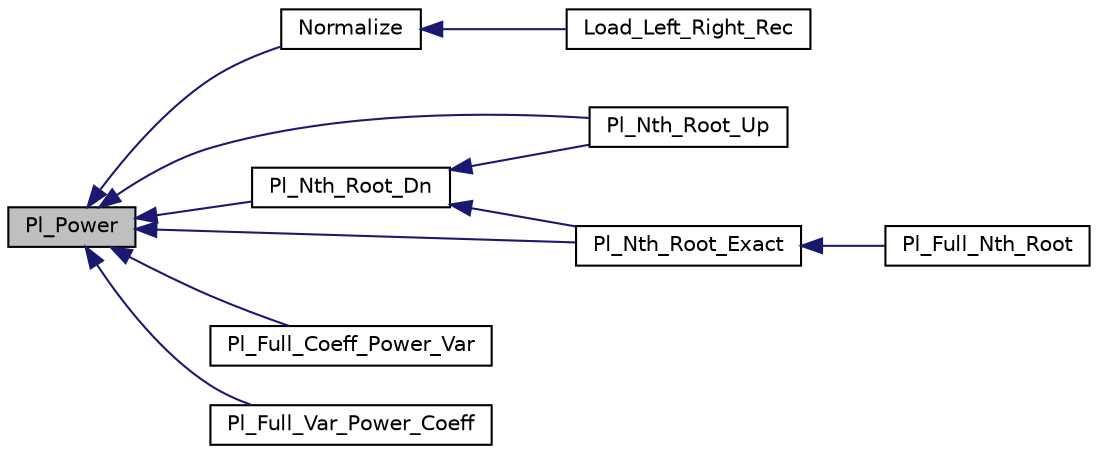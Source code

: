 digraph "Pl_Power"
{
  edge [fontname="Helvetica",fontsize="10",labelfontname="Helvetica",labelfontsize="10"];
  node [fontname="Helvetica",fontsize="10",shape=record];
  rankdir="LR";
  Node1 [label="Pl_Power",height=0.2,width=0.4,color="black", fillcolor="grey75", style="filled", fontcolor="black"];
  Node1 -> Node2 [dir="back",color="midnightblue",fontsize="10",style="solid",fontname="Helvetica"];
  Node2 [label="Normalize",height=0.2,width=0.4,color="black", fillcolor="white", style="filled",URL="$math__supp_8c.html#a2a487a9ae3e085fb7597cbabe7b5b480"];
  Node2 -> Node3 [dir="back",color="midnightblue",fontsize="10",style="solid",fontname="Helvetica"];
  Node3 [label="Load_Left_Right_Rec",height=0.2,width=0.4,color="black", fillcolor="white", style="filled",URL="$math__supp_8c.html#a170afe50ec622c8a0db941c1ce08f322"];
  Node1 -> Node4 [dir="back",color="midnightblue",fontsize="10",style="solid",fontname="Helvetica"];
  Node4 [label="Pl_Nth_Root_Dn",height=0.2,width=0.4,color="black", fillcolor="white", style="filled",URL="$oper__supp_8h.html#ae5bd331b0c79e3c9cc5842dabbb22d1f"];
  Node4 -> Node5 [dir="back",color="midnightblue",fontsize="10",style="solid",fontname="Helvetica"];
  Node5 [label="Pl_Nth_Root_Up",height=0.2,width=0.4,color="black", fillcolor="white", style="filled",URL="$oper__supp_8h.html#a39e2cad4623000df07919778b0e469ea"];
  Node4 -> Node6 [dir="back",color="midnightblue",fontsize="10",style="solid",fontname="Helvetica"];
  Node6 [label="Pl_Nth_Root_Exact",height=0.2,width=0.4,color="black", fillcolor="white", style="filled",URL="$oper__supp_8h.html#af7f6282deb2250da4d7e67cf73104df9"];
  Node6 -> Node7 [dir="back",color="midnightblue",fontsize="10",style="solid",fontname="Helvetica"];
  Node7 [label="Pl_Full_Nth_Root",height=0.2,width=0.4,color="black", fillcolor="white", style="filled",URL="$oper__supp_8h.html#af9c9a27aecbd33f44b5d422c36a2288c"];
  Node1 -> Node5 [dir="back",color="midnightblue",fontsize="10",style="solid",fontname="Helvetica"];
  Node1 -> Node6 [dir="back",color="midnightblue",fontsize="10",style="solid",fontname="Helvetica"];
  Node1 -> Node8 [dir="back",color="midnightblue",fontsize="10",style="solid",fontname="Helvetica"];
  Node8 [label="Pl_Full_Coeff_Power_Var",height=0.2,width=0.4,color="black", fillcolor="white", style="filled",URL="$oper__supp_8h.html#ac9a0cd94d5df4a7aeb37c4b2d61a07e7"];
  Node1 -> Node9 [dir="back",color="midnightblue",fontsize="10",style="solid",fontname="Helvetica"];
  Node9 [label="Pl_Full_Var_Power_Coeff",height=0.2,width=0.4,color="black", fillcolor="white", style="filled",URL="$oper__supp_8h.html#ae26c4a572baccb2d4c4b437e1deb0e21"];
}
